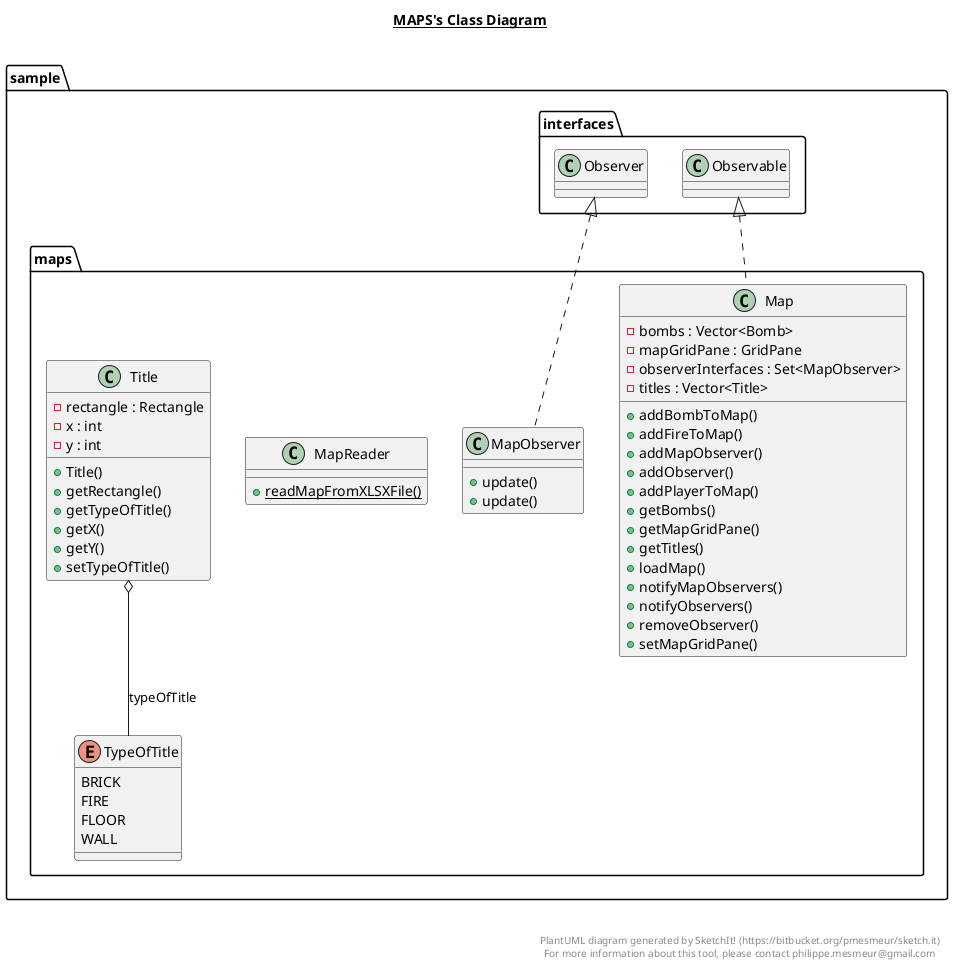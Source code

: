 @startuml

title __MAPS's Class Diagram__\n

  namespace sample.maps {
    class sample.maps.Map {
        - bombs : Vector<Bomb>
        - mapGridPane : GridPane
        - observerInterfaces : Set<MapObserver>
        - titles : Vector<Title>
        + addBombToMap()
        + addFireToMap()
        + addMapObserver()
        + addObserver()
        + addPlayerToMap()
        + getBombs()
        + getMapGridPane()
        + getTitles()
        + loadMap()
        + notifyMapObservers()
        + notifyObservers()
        + removeObserver()
        + setMapGridPane()
    }
  }
  

  namespace sample.maps {
    class sample.maps.MapObserver {
        + update()
        + update()
    }
  }
  

  namespace sample.maps {
    class sample.maps.MapReader {
        {static} + readMapFromXLSXFile()
    }
  }
  

  namespace sample.maps {
    class sample.maps.Title {
        - rectangle : Rectangle
        - x : int
        - y : int
        + Title()
        + getRectangle()
        + getTypeOfTitle()
        + getX()
        + getY()
        + setTypeOfTitle()
    }
  }
  

  namespace sample.maps {
    enum TypeOfTitle {
      BRICK
      FIRE
      FLOOR
      WALL
    }
  }
  

  sample.maps.Map .up.|> sample.interfaces.Observable
  sample.maps.MapObserver .up.|> sample.interfaces.Observer
  sample.maps.Title o-- sample.maps.TypeOfTitle : typeOfTitle


right footer


PlantUML diagram generated by SketchIt! (https://bitbucket.org/pmesmeur/sketch.it)
For more information about this tool, please contact philippe.mesmeur@gmail.com
endfooter

@enduml
